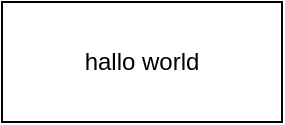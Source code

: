 <mxfile version="14.5.10" type="github">
  <diagram id="88cZQdR2keCtdWxlj_KB" name="Page-1">
    <mxGraphModel dx="940" dy="572" grid="1" gridSize="10" guides="1" tooltips="1" connect="1" arrows="1" fold="1" page="1" pageScale="1" pageWidth="827" pageHeight="1169" math="0" shadow="0">
      <root>
        <mxCell id="0" />
        <mxCell id="1" parent="0" />
        <mxCell id="JGl3NprUCeEhAricUQxZ-1" value="hallo world" style="rounded=0;whiteSpace=wrap;html=1;" vertex="1" parent="1">
          <mxGeometry x="160" y="170" width="140" height="60" as="geometry" />
        </mxCell>
      </root>
    </mxGraphModel>
  </diagram>
</mxfile>
